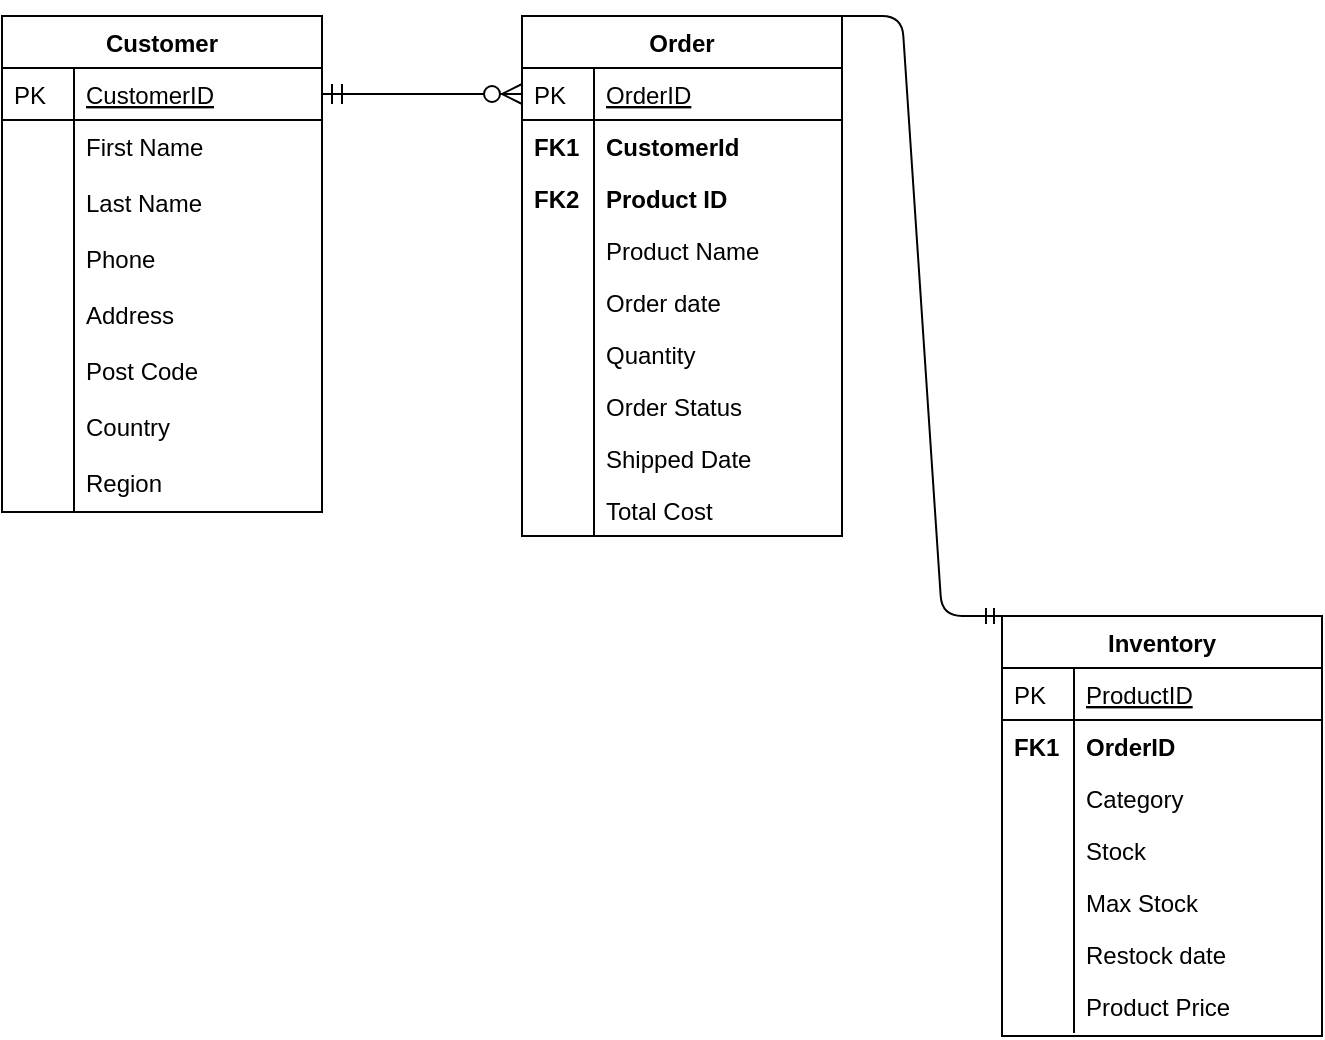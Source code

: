 <mxfile version="12.9.10" type="github"><diagram id="C5RBs43oDa-KdzZeNtuy" name="Page-1"><mxGraphModel dx="1422" dy="750" grid="1" gridSize="10" guides="1" tooltips="1" connect="1" arrows="1" fold="1" page="1" pageScale="1" pageWidth="827" pageHeight="1169" math="0" shadow="0"><root><mxCell id="WIyWlLk6GJQsqaUBKTNV-0"/><mxCell id="WIyWlLk6GJQsqaUBKTNV-1" parent="WIyWlLk6GJQsqaUBKTNV-0"/><mxCell id="saGFzZJGQAVu67qywtVh-53" value="" style="edgeStyle=orthogonalEdgeStyle;endArrow=ERzeroToMany;startArrow=ERmandOne;shadow=0;strokeWidth=1;endSize=8;startSize=8;" edge="1" parent="WIyWlLk6GJQsqaUBKTNV-1" source="saGFzZJGQAVu67qywtVh-56" target="saGFzZJGQAVu67qywtVh-73"><mxGeometry width="100" height="100" relative="1" as="geometry"><mxPoint x="380" y="320" as="sourcePoint"/><mxPoint x="480" y="220" as="targetPoint"/></mxGeometry></mxCell><mxCell id="saGFzZJGQAVu67qywtVh-55" value="Customer" style="swimlane;fontStyle=1;childLayout=stackLayout;horizontal=1;startSize=26;horizontalStack=0;resizeParent=1;resizeLast=0;collapsible=1;marginBottom=0;rounded=0;shadow=0;strokeWidth=1;" vertex="1" parent="WIyWlLk6GJQsqaUBKTNV-1"><mxGeometry x="90" y="100" width="160" height="248" as="geometry"><mxRectangle x="20" y="80" width="160" height="26" as="alternateBounds"/></mxGeometry></mxCell><mxCell id="saGFzZJGQAVu67qywtVh-56" value="CustomerID" style="shape=partialRectangle;top=0;left=0;right=0;bottom=1;align=left;verticalAlign=top;fillColor=none;spacingLeft=40;spacingRight=4;overflow=hidden;rotatable=0;points=[[0,0.5],[1,0.5]];portConstraint=eastwest;dropTarget=0;rounded=0;shadow=0;strokeWidth=1;fontStyle=4" vertex="1" parent="saGFzZJGQAVu67qywtVh-55"><mxGeometry y="26" width="160" height="26" as="geometry"/></mxCell><mxCell id="saGFzZJGQAVu67qywtVh-57" value="PK" style="shape=partialRectangle;top=0;left=0;bottom=0;fillColor=none;align=left;verticalAlign=top;spacingLeft=4;spacingRight=4;overflow=hidden;rotatable=0;points=[];portConstraint=eastwest;part=1;" vertex="1" connectable="0" parent="saGFzZJGQAVu67qywtVh-56"><mxGeometry width="36" height="26" as="geometry"/></mxCell><mxCell id="saGFzZJGQAVu67qywtVh-58" value="First Name" style="shape=partialRectangle;top=0;left=0;right=0;bottom=0;align=left;verticalAlign=top;fillColor=none;spacingLeft=40;spacingRight=4;overflow=hidden;rotatable=0;points=[[0,0.5],[1,0.5]];portConstraint=eastwest;dropTarget=0;rounded=0;shadow=0;strokeWidth=1;" vertex="1" parent="saGFzZJGQAVu67qywtVh-55"><mxGeometry y="52" width="160" height="28" as="geometry"/></mxCell><mxCell id="saGFzZJGQAVu67qywtVh-59" value="" style="shape=partialRectangle;top=0;left=0;bottom=0;fillColor=none;align=left;verticalAlign=top;spacingLeft=4;spacingRight=4;overflow=hidden;rotatable=0;points=[];portConstraint=eastwest;part=1;" vertex="1" connectable="0" parent="saGFzZJGQAVu67qywtVh-58"><mxGeometry width="36" height="28" as="geometry"/></mxCell><mxCell id="saGFzZJGQAVu67qywtVh-60" value="Last Name" style="shape=partialRectangle;top=0;left=0;right=0;bottom=0;align=left;verticalAlign=top;fillColor=none;spacingLeft=40;spacingRight=4;overflow=hidden;rotatable=0;points=[[0,0.5],[1,0.5]];portConstraint=eastwest;dropTarget=0;rounded=0;shadow=0;strokeWidth=1;" vertex="1" parent="saGFzZJGQAVu67qywtVh-55"><mxGeometry y="80" width="160" height="28" as="geometry"/></mxCell><mxCell id="saGFzZJGQAVu67qywtVh-61" value="" style="shape=partialRectangle;top=0;left=0;bottom=0;fillColor=none;align=left;verticalAlign=top;spacingLeft=4;spacingRight=4;overflow=hidden;rotatable=0;points=[];portConstraint=eastwest;part=1;" vertex="1" connectable="0" parent="saGFzZJGQAVu67qywtVh-60"><mxGeometry width="36" height="28" as="geometry"/></mxCell><mxCell id="saGFzZJGQAVu67qywtVh-62" value="Phone" style="shape=partialRectangle;top=0;left=0;right=0;bottom=0;align=left;verticalAlign=top;fillColor=none;spacingLeft=40;spacingRight=4;overflow=hidden;rotatable=0;points=[[0,0.5],[1,0.5]];portConstraint=eastwest;dropTarget=0;rounded=0;shadow=0;strokeWidth=1;" vertex="1" parent="saGFzZJGQAVu67qywtVh-55"><mxGeometry y="108" width="160" height="28" as="geometry"/></mxCell><mxCell id="saGFzZJGQAVu67qywtVh-63" value="" style="shape=partialRectangle;top=0;left=0;bottom=0;fillColor=none;align=left;verticalAlign=top;spacingLeft=4;spacingRight=4;overflow=hidden;rotatable=0;points=[];portConstraint=eastwest;part=1;" vertex="1" connectable="0" parent="saGFzZJGQAVu67qywtVh-62"><mxGeometry width="36" height="28" as="geometry"/></mxCell><mxCell id="saGFzZJGQAVu67qywtVh-64" value="Address" style="shape=partialRectangle;top=0;left=0;right=0;bottom=0;align=left;verticalAlign=top;fillColor=none;spacingLeft=40;spacingRight=4;overflow=hidden;rotatable=0;points=[[0,0.5],[1,0.5]];portConstraint=eastwest;dropTarget=0;rounded=0;shadow=0;strokeWidth=1;" vertex="1" parent="saGFzZJGQAVu67qywtVh-55"><mxGeometry y="136" width="160" height="28" as="geometry"/></mxCell><mxCell id="saGFzZJGQAVu67qywtVh-65" value="" style="shape=partialRectangle;top=0;left=0;bottom=0;fillColor=none;align=left;verticalAlign=top;spacingLeft=4;spacingRight=4;overflow=hidden;rotatable=0;points=[];portConstraint=eastwest;part=1;" vertex="1" connectable="0" parent="saGFzZJGQAVu67qywtVh-64"><mxGeometry width="36" height="28" as="geometry"/></mxCell><mxCell id="saGFzZJGQAVu67qywtVh-66" value="Post Code" style="shape=partialRectangle;top=0;left=0;right=0;bottom=0;align=left;verticalAlign=top;fillColor=none;spacingLeft=40;spacingRight=4;overflow=hidden;rotatable=0;points=[[0,0.5],[1,0.5]];portConstraint=eastwest;dropTarget=0;rounded=0;shadow=0;strokeWidth=1;" vertex="1" parent="saGFzZJGQAVu67qywtVh-55"><mxGeometry y="164" width="160" height="28" as="geometry"/></mxCell><mxCell id="saGFzZJGQAVu67qywtVh-67" value="" style="shape=partialRectangle;top=0;left=0;bottom=0;fillColor=none;align=left;verticalAlign=top;spacingLeft=4;spacingRight=4;overflow=hidden;rotatable=0;points=[];portConstraint=eastwest;part=1;" vertex="1" connectable="0" parent="saGFzZJGQAVu67qywtVh-66"><mxGeometry width="36" height="28" as="geometry"/></mxCell><mxCell id="saGFzZJGQAVu67qywtVh-68" value="Country" style="shape=partialRectangle;top=0;left=0;right=0;bottom=0;align=left;verticalAlign=top;fillColor=none;spacingLeft=40;spacingRight=4;overflow=hidden;rotatable=0;points=[[0,0.5],[1,0.5]];portConstraint=eastwest;dropTarget=0;rounded=0;shadow=0;strokeWidth=1;" vertex="1" parent="saGFzZJGQAVu67qywtVh-55"><mxGeometry y="192" width="160" height="28" as="geometry"/></mxCell><mxCell id="saGFzZJGQAVu67qywtVh-69" value="" style="shape=partialRectangle;top=0;left=0;bottom=0;fillColor=none;align=left;verticalAlign=top;spacingLeft=4;spacingRight=4;overflow=hidden;rotatable=0;points=[];portConstraint=eastwest;part=1;" vertex="1" connectable="0" parent="saGFzZJGQAVu67qywtVh-68"><mxGeometry width="36" height="28" as="geometry"/></mxCell><mxCell id="saGFzZJGQAVu67qywtVh-70" value="Region" style="shape=partialRectangle;top=0;left=0;right=0;bottom=0;align=left;verticalAlign=top;fillColor=none;spacingLeft=40;spacingRight=4;overflow=hidden;rotatable=0;points=[[0,0.5],[1,0.5]];portConstraint=eastwest;dropTarget=0;rounded=0;shadow=0;strokeWidth=1;" vertex="1" parent="saGFzZJGQAVu67qywtVh-55"><mxGeometry y="220" width="160" height="28" as="geometry"/></mxCell><mxCell id="saGFzZJGQAVu67qywtVh-71" value="" style="shape=partialRectangle;top=0;left=0;bottom=0;fillColor=none;align=left;verticalAlign=top;spacingLeft=4;spacingRight=4;overflow=hidden;rotatable=0;points=[];portConstraint=eastwest;part=1;" vertex="1" connectable="0" parent="saGFzZJGQAVu67qywtVh-70"><mxGeometry width="36" height="28" as="geometry"/></mxCell><mxCell id="saGFzZJGQAVu67qywtVh-108" value="" style="edgeStyle=entityRelationEdgeStyle;fontSize=12;html=1;endArrow=ERmandOne;entryX=0;entryY=0;entryDx=0;entryDy=0;exitX=1;exitY=0;exitDx=0;exitDy=0;" edge="1" parent="WIyWlLk6GJQsqaUBKTNV-1" source="saGFzZJGQAVu67qywtVh-72" target="saGFzZJGQAVu67qywtVh-91"><mxGeometry width="100" height="100" relative="1" as="geometry"><mxPoint x="360" y="460" as="sourcePoint"/><mxPoint x="460" y="360" as="targetPoint"/></mxGeometry></mxCell><mxCell id="saGFzZJGQAVu67qywtVh-72" value="Order" style="swimlane;fontStyle=1;childLayout=stackLayout;horizontal=1;startSize=26;horizontalStack=0;resizeParent=1;resizeLast=0;collapsible=1;marginBottom=0;rounded=0;shadow=0;strokeWidth=1;" vertex="1" parent="WIyWlLk6GJQsqaUBKTNV-1"><mxGeometry x="350" y="100" width="160" height="260" as="geometry"><mxRectangle x="260" y="80" width="160" height="26" as="alternateBounds"/></mxGeometry></mxCell><mxCell id="saGFzZJGQAVu67qywtVh-73" value="OrderID" style="shape=partialRectangle;top=0;left=0;right=0;bottom=1;align=left;verticalAlign=top;fillColor=none;spacingLeft=40;spacingRight=4;overflow=hidden;rotatable=0;points=[[0,0.5],[1,0.5]];portConstraint=eastwest;dropTarget=0;rounded=0;shadow=0;strokeWidth=1;fontStyle=4" vertex="1" parent="saGFzZJGQAVu67qywtVh-72"><mxGeometry y="26" width="160" height="26" as="geometry"/></mxCell><mxCell id="saGFzZJGQAVu67qywtVh-74" value="PK" style="shape=partialRectangle;top=0;left=0;bottom=0;fillColor=none;align=left;verticalAlign=top;spacingLeft=4;spacingRight=4;overflow=hidden;rotatable=0;points=[];portConstraint=eastwest;part=1;" vertex="1" connectable="0" parent="saGFzZJGQAVu67qywtVh-73"><mxGeometry width="36" height="26" as="geometry"/></mxCell><mxCell id="saGFzZJGQAVu67qywtVh-75" value="CustomerId" style="shape=partialRectangle;top=0;left=0;right=0;bottom=0;align=left;verticalAlign=top;fillColor=none;spacingLeft=40;spacingRight=4;overflow=hidden;rotatable=0;points=[[0,0.5],[1,0.5]];portConstraint=eastwest;dropTarget=0;rounded=0;shadow=0;strokeWidth=1;fontStyle=1" vertex="1" parent="saGFzZJGQAVu67qywtVh-72"><mxGeometry y="52" width="160" height="26" as="geometry"/></mxCell><mxCell id="saGFzZJGQAVu67qywtVh-76" value="FK1" style="shape=partialRectangle;top=0;left=0;bottom=0;fillColor=none;align=left;verticalAlign=top;spacingLeft=4;spacingRight=4;overflow=hidden;rotatable=0;points=[];portConstraint=eastwest;part=1;fontStyle=1" vertex="1" connectable="0" parent="saGFzZJGQAVu67qywtVh-75"><mxGeometry width="36" height="26" as="geometry"/></mxCell><mxCell id="saGFzZJGQAVu67qywtVh-77" value="Product ID" style="shape=partialRectangle;top=0;left=0;right=0;bottom=0;align=left;verticalAlign=top;fillColor=none;spacingLeft=40;spacingRight=4;overflow=hidden;rotatable=0;points=[[0,0.5],[1,0.5]];portConstraint=eastwest;dropTarget=0;rounded=0;shadow=0;strokeWidth=1;fontStyle=1" vertex="1" parent="saGFzZJGQAVu67qywtVh-72"><mxGeometry y="78" width="160" height="26" as="geometry"/></mxCell><mxCell id="saGFzZJGQAVu67qywtVh-78" value="FK2" style="shape=partialRectangle;top=0;left=0;bottom=0;fillColor=none;align=left;verticalAlign=top;spacingLeft=4;spacingRight=4;overflow=hidden;rotatable=0;points=[];portConstraint=eastwest;part=1;fontStyle=1" vertex="1" connectable="0" parent="saGFzZJGQAVu67qywtVh-77"><mxGeometry width="36" height="26" as="geometry"/></mxCell><mxCell id="saGFzZJGQAVu67qywtVh-79" value="Product Name" style="shape=partialRectangle;top=0;left=0;right=0;bottom=0;align=left;verticalAlign=top;fillColor=none;spacingLeft=40;spacingRight=4;overflow=hidden;rotatable=0;points=[[0,0.5],[1,0.5]];portConstraint=eastwest;dropTarget=0;rounded=0;shadow=0;strokeWidth=1;" vertex="1" parent="saGFzZJGQAVu67qywtVh-72"><mxGeometry y="104" width="160" height="26" as="geometry"/></mxCell><mxCell id="saGFzZJGQAVu67qywtVh-80" value="" style="shape=partialRectangle;top=0;left=0;bottom=0;fillColor=none;align=left;verticalAlign=top;spacingLeft=4;spacingRight=4;overflow=hidden;rotatable=0;points=[];portConstraint=eastwest;part=1;" vertex="1" connectable="0" parent="saGFzZJGQAVu67qywtVh-79"><mxGeometry width="36" height="26" as="geometry"/></mxCell><mxCell id="saGFzZJGQAVu67qywtVh-81" value="Order date" style="shape=partialRectangle;top=0;left=0;right=0;bottom=0;align=left;verticalAlign=top;fillColor=none;spacingLeft=40;spacingRight=4;overflow=hidden;rotatable=0;points=[[0,0.5],[1,0.5]];portConstraint=eastwest;dropTarget=0;rounded=0;shadow=0;strokeWidth=1;" vertex="1" parent="saGFzZJGQAVu67qywtVh-72"><mxGeometry y="130" width="160" height="26" as="geometry"/></mxCell><mxCell id="saGFzZJGQAVu67qywtVh-82" value="" style="shape=partialRectangle;top=0;left=0;bottom=0;fillColor=none;align=left;verticalAlign=top;spacingLeft=4;spacingRight=4;overflow=hidden;rotatable=0;points=[];portConstraint=eastwest;part=1;" vertex="1" connectable="0" parent="saGFzZJGQAVu67qywtVh-81"><mxGeometry width="36" height="26" as="geometry"/></mxCell><mxCell id="saGFzZJGQAVu67qywtVh-83" value="Quantity" style="shape=partialRectangle;top=0;left=0;right=0;bottom=0;align=left;verticalAlign=top;fillColor=none;spacingLeft=40;spacingRight=4;overflow=hidden;rotatable=0;points=[[0,0.5],[1,0.5]];portConstraint=eastwest;dropTarget=0;rounded=0;shadow=0;strokeWidth=1;" vertex="1" parent="saGFzZJGQAVu67qywtVh-72"><mxGeometry y="156" width="160" height="26" as="geometry"/></mxCell><mxCell id="saGFzZJGQAVu67qywtVh-84" value="" style="shape=partialRectangle;top=0;left=0;bottom=0;fillColor=none;align=left;verticalAlign=top;spacingLeft=4;spacingRight=4;overflow=hidden;rotatable=0;points=[];portConstraint=eastwest;part=1;" vertex="1" connectable="0" parent="saGFzZJGQAVu67qywtVh-83"><mxGeometry width="36" height="26" as="geometry"/></mxCell><mxCell id="saGFzZJGQAVu67qywtVh-85" value="Order Status" style="shape=partialRectangle;top=0;left=0;right=0;bottom=0;align=left;verticalAlign=top;fillColor=none;spacingLeft=40;spacingRight=4;overflow=hidden;rotatable=0;points=[[0,0.5],[1,0.5]];portConstraint=eastwest;dropTarget=0;rounded=0;shadow=0;strokeWidth=1;" vertex="1" parent="saGFzZJGQAVu67qywtVh-72"><mxGeometry y="182" width="160" height="26" as="geometry"/></mxCell><mxCell id="saGFzZJGQAVu67qywtVh-86" value="" style="shape=partialRectangle;top=0;left=0;bottom=0;fillColor=none;align=left;verticalAlign=top;spacingLeft=4;spacingRight=4;overflow=hidden;rotatable=0;points=[];portConstraint=eastwest;part=1;" vertex="1" connectable="0" parent="saGFzZJGQAVu67qywtVh-85"><mxGeometry width="36" height="26" as="geometry"/></mxCell><mxCell id="saGFzZJGQAVu67qywtVh-87" value="Shipped Date" style="shape=partialRectangle;top=0;left=0;right=0;bottom=0;align=left;verticalAlign=top;fillColor=none;spacingLeft=40;spacingRight=4;overflow=hidden;rotatable=0;points=[[0,0.5],[1,0.5]];portConstraint=eastwest;dropTarget=0;rounded=0;shadow=0;strokeWidth=1;" vertex="1" parent="saGFzZJGQAVu67qywtVh-72"><mxGeometry y="208" width="160" height="26" as="geometry"/></mxCell><mxCell id="saGFzZJGQAVu67qywtVh-88" value="" style="shape=partialRectangle;top=0;left=0;bottom=0;fillColor=none;align=left;verticalAlign=top;spacingLeft=4;spacingRight=4;overflow=hidden;rotatable=0;points=[];portConstraint=eastwest;part=1;" vertex="1" connectable="0" parent="saGFzZJGQAVu67qywtVh-87"><mxGeometry width="36" height="26" as="geometry"/></mxCell><mxCell id="saGFzZJGQAVu67qywtVh-89" value="Total Cost" style="shape=partialRectangle;top=0;left=0;right=0;bottom=0;align=left;verticalAlign=top;fillColor=none;spacingLeft=40;spacingRight=4;overflow=hidden;rotatable=0;points=[[0,0.5],[1,0.5]];portConstraint=eastwest;dropTarget=0;rounded=0;shadow=0;strokeWidth=1;" vertex="1" parent="saGFzZJGQAVu67qywtVh-72"><mxGeometry y="234" width="160" height="26" as="geometry"/></mxCell><mxCell id="saGFzZJGQAVu67qywtVh-90" value="" style="shape=partialRectangle;top=0;left=0;bottom=0;fillColor=none;align=left;verticalAlign=top;spacingLeft=4;spacingRight=4;overflow=hidden;rotatable=0;points=[];portConstraint=eastwest;part=1;" vertex="1" connectable="0" parent="saGFzZJGQAVu67qywtVh-89"><mxGeometry width="36" height="26" as="geometry"/></mxCell><mxCell id="saGFzZJGQAVu67qywtVh-91" value="Inventory" style="swimlane;fontStyle=1;childLayout=stackLayout;horizontal=1;startSize=26;horizontalStack=0;resizeParent=1;resizeLast=0;collapsible=1;marginBottom=0;rounded=0;shadow=0;strokeWidth=1;" vertex="1" parent="WIyWlLk6GJQsqaUBKTNV-1"><mxGeometry x="590" y="400" width="160" height="210" as="geometry"><mxRectangle x="260" y="80" width="160" height="26" as="alternateBounds"/></mxGeometry></mxCell><mxCell id="saGFzZJGQAVu67qywtVh-92" value="ProductID" style="shape=partialRectangle;top=0;left=0;right=0;bottom=1;align=left;verticalAlign=top;fillColor=none;spacingLeft=40;spacingRight=4;overflow=hidden;rotatable=0;points=[[0,0.5],[1,0.5]];portConstraint=eastwest;dropTarget=0;rounded=0;shadow=0;strokeWidth=1;fontStyle=4" vertex="1" parent="saGFzZJGQAVu67qywtVh-91"><mxGeometry y="26" width="160" height="26" as="geometry"/></mxCell><mxCell id="saGFzZJGQAVu67qywtVh-93" value="PK" style="shape=partialRectangle;top=0;left=0;bottom=0;fillColor=none;align=left;verticalAlign=top;spacingLeft=4;spacingRight=4;overflow=hidden;rotatable=0;points=[];portConstraint=eastwest;part=1;" vertex="1" connectable="0" parent="saGFzZJGQAVu67qywtVh-92"><mxGeometry width="36" height="26" as="geometry"/></mxCell><mxCell id="saGFzZJGQAVu67qywtVh-94" value="OrderID" style="shape=partialRectangle;top=0;left=0;right=0;bottom=0;align=left;verticalAlign=top;fillColor=none;spacingLeft=40;spacingRight=4;overflow=hidden;rotatable=0;points=[[0,0.5],[1,0.5]];portConstraint=eastwest;dropTarget=0;rounded=0;shadow=0;strokeWidth=1;fontStyle=1" vertex="1" parent="saGFzZJGQAVu67qywtVh-91"><mxGeometry y="52" width="160" height="26" as="geometry"/></mxCell><mxCell id="saGFzZJGQAVu67qywtVh-95" value="FK1" style="shape=partialRectangle;top=0;left=0;bottom=0;fillColor=none;align=left;verticalAlign=top;spacingLeft=4;spacingRight=4;overflow=hidden;rotatable=0;points=[];portConstraint=eastwest;part=1;fontStyle=1" vertex="1" connectable="0" parent="saGFzZJGQAVu67qywtVh-94"><mxGeometry width="36" height="26" as="geometry"/></mxCell><mxCell id="saGFzZJGQAVu67qywtVh-96" value="Category" style="shape=partialRectangle;top=0;left=0;right=0;bottom=0;align=left;verticalAlign=top;fillColor=none;spacingLeft=40;spacingRight=4;overflow=hidden;rotatable=0;points=[[0,0.5],[1,0.5]];portConstraint=eastwest;dropTarget=0;rounded=0;shadow=0;strokeWidth=1;" vertex="1" parent="saGFzZJGQAVu67qywtVh-91"><mxGeometry y="78" width="160" height="26" as="geometry"/></mxCell><mxCell id="saGFzZJGQAVu67qywtVh-97" value="" style="shape=partialRectangle;top=0;left=0;bottom=0;fillColor=none;align=left;verticalAlign=top;spacingLeft=4;spacingRight=4;overflow=hidden;rotatable=0;points=[];portConstraint=eastwest;part=1;" vertex="1" connectable="0" parent="saGFzZJGQAVu67qywtVh-96"><mxGeometry width="36" height="26" as="geometry"/></mxCell><mxCell id="saGFzZJGQAVu67qywtVh-98" value="Stock" style="shape=partialRectangle;top=0;left=0;right=0;bottom=0;align=left;verticalAlign=top;fillColor=none;spacingLeft=40;spacingRight=4;overflow=hidden;rotatable=0;points=[[0,0.5],[1,0.5]];portConstraint=eastwest;dropTarget=0;rounded=0;shadow=0;strokeWidth=1;" vertex="1" parent="saGFzZJGQAVu67qywtVh-91"><mxGeometry y="104" width="160" height="26" as="geometry"/></mxCell><mxCell id="saGFzZJGQAVu67qywtVh-99" value="" style="shape=partialRectangle;top=0;left=0;bottom=0;fillColor=none;align=left;verticalAlign=top;spacingLeft=4;spacingRight=4;overflow=hidden;rotatable=0;points=[];portConstraint=eastwest;part=1;" vertex="1" connectable="0" parent="saGFzZJGQAVu67qywtVh-98"><mxGeometry width="36" height="26" as="geometry"/></mxCell><mxCell id="saGFzZJGQAVu67qywtVh-100" value="Max Stock" style="shape=partialRectangle;top=0;left=0;right=0;bottom=0;align=left;verticalAlign=top;fillColor=none;spacingLeft=40;spacingRight=4;overflow=hidden;rotatable=0;points=[[0,0.5],[1,0.5]];portConstraint=eastwest;dropTarget=0;rounded=0;shadow=0;strokeWidth=1;" vertex="1" parent="saGFzZJGQAVu67qywtVh-91"><mxGeometry y="130" width="160" height="26" as="geometry"/></mxCell><mxCell id="saGFzZJGQAVu67qywtVh-101" value="" style="shape=partialRectangle;top=0;left=0;bottom=0;fillColor=none;align=left;verticalAlign=top;spacingLeft=4;spacingRight=4;overflow=hidden;rotatable=0;points=[];portConstraint=eastwest;part=1;" vertex="1" connectable="0" parent="saGFzZJGQAVu67qywtVh-100"><mxGeometry width="36" height="26" as="geometry"/></mxCell><mxCell id="saGFzZJGQAVu67qywtVh-102" value="Restock date" style="shape=partialRectangle;top=0;left=0;right=0;bottom=0;align=left;verticalAlign=top;fillColor=none;spacingLeft=40;spacingRight=4;overflow=hidden;rotatable=0;points=[[0,0.5],[1,0.5]];portConstraint=eastwest;dropTarget=0;rounded=0;shadow=0;strokeWidth=1;" vertex="1" parent="saGFzZJGQAVu67qywtVh-91"><mxGeometry y="156" width="160" height="26" as="geometry"/></mxCell><mxCell id="saGFzZJGQAVu67qywtVh-103" value="" style="shape=partialRectangle;top=0;left=0;bottom=0;fillColor=none;align=left;verticalAlign=top;spacingLeft=4;spacingRight=4;overflow=hidden;rotatable=0;points=[];portConstraint=eastwest;part=1;" vertex="1" connectable="0" parent="saGFzZJGQAVu67qywtVh-102"><mxGeometry width="36" height="26" as="geometry"/></mxCell><mxCell id="saGFzZJGQAVu67qywtVh-104" value="Product Price" style="shape=partialRectangle;top=0;left=0;right=0;bottom=0;align=left;verticalAlign=top;fillColor=none;spacingLeft=40;spacingRight=4;overflow=hidden;rotatable=0;points=[[0,0.5],[1,0.5]];portConstraint=eastwest;dropTarget=0;rounded=0;shadow=0;strokeWidth=1;" vertex="1" parent="saGFzZJGQAVu67qywtVh-91"><mxGeometry y="182" width="160" height="26" as="geometry"/></mxCell><mxCell id="saGFzZJGQAVu67qywtVh-105" value="" style="shape=partialRectangle;top=0;left=0;bottom=0;fillColor=none;align=left;verticalAlign=top;spacingLeft=4;spacingRight=4;overflow=hidden;rotatable=0;points=[];portConstraint=eastwest;part=1;" vertex="1" connectable="0" parent="saGFzZJGQAVu67qywtVh-104"><mxGeometry width="36" height="26" as="geometry"/></mxCell></root></mxGraphModel></diagram></mxfile>